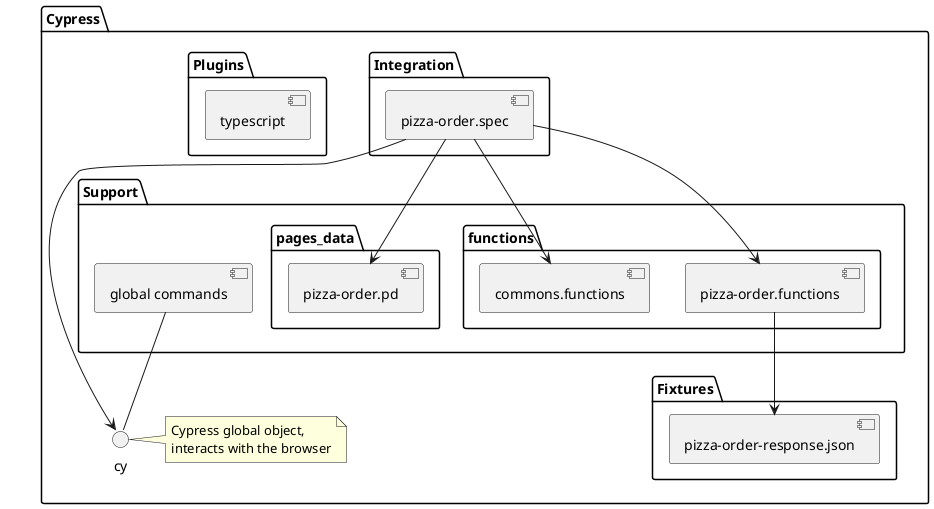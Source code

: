@startuml

package "Cypress" {

interface cy

note right of cy
Cypress global object,
interacts with the browser
end note

package "Integration" {
  [pizza-order.spec]
}

package "Plugins" {
  [typescript]
}

package "Support" {
  folder "functions" {
	[pizza-order.functions]
	[commons.functions]
  }
  
  folder "pages_data" {
	[pizza-order.pd]
  }
    [global commands]
}
package "Fixtures" {
  [pizza-order-response.json]
}

}



[pizza-order.spec] --> [pizza-order.functions]
[pizza-order.spec] --> [commons.functions]
[pizza-order.spec] --> [pizza-order.pd]
[pizza-order.functions] --> [pizza-order-response.json]
[pizza-order.spec] --> cy
[global commands] -- cy

@enduml
